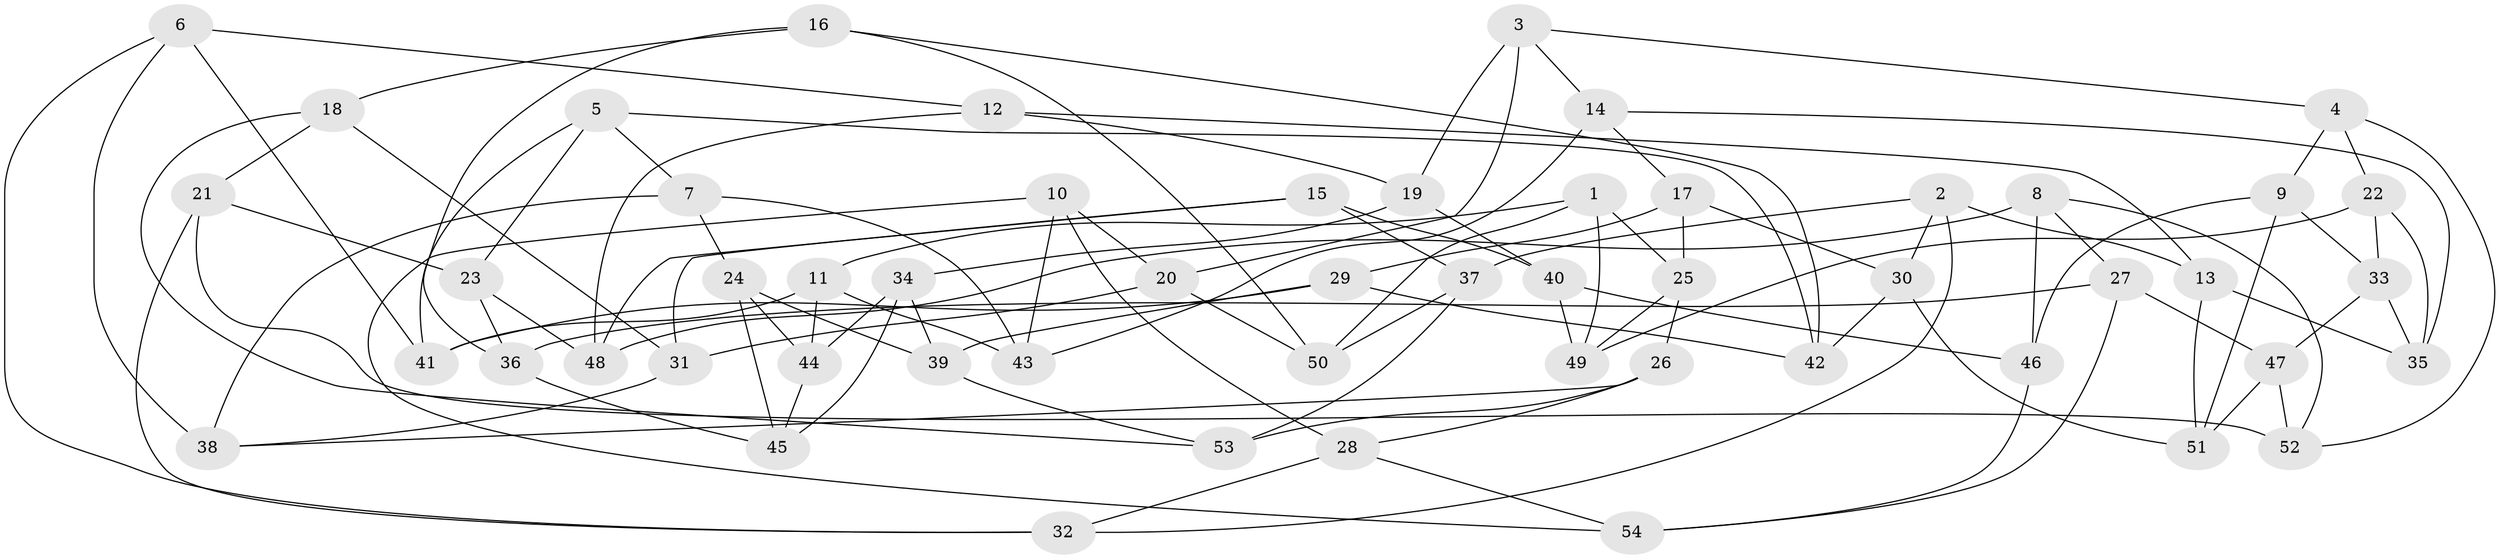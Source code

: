 // Generated by graph-tools (version 1.1) at 2025/56/03/09/25 04:56:54]
// undirected, 54 vertices, 108 edges
graph export_dot {
graph [start="1"]
  node [color=gray90,style=filled];
  1;
  2;
  3;
  4;
  5;
  6;
  7;
  8;
  9;
  10;
  11;
  12;
  13;
  14;
  15;
  16;
  17;
  18;
  19;
  20;
  21;
  22;
  23;
  24;
  25;
  26;
  27;
  28;
  29;
  30;
  31;
  32;
  33;
  34;
  35;
  36;
  37;
  38;
  39;
  40;
  41;
  42;
  43;
  44;
  45;
  46;
  47;
  48;
  49;
  50;
  51;
  52;
  53;
  54;
  1 -- 49;
  1 -- 25;
  1 -- 11;
  1 -- 50;
  2 -- 37;
  2 -- 32;
  2 -- 30;
  2 -- 13;
  3 -- 19;
  3 -- 4;
  3 -- 20;
  3 -- 14;
  4 -- 52;
  4 -- 22;
  4 -- 9;
  5 -- 41;
  5 -- 42;
  5 -- 7;
  5 -- 23;
  6 -- 38;
  6 -- 41;
  6 -- 12;
  6 -- 32;
  7 -- 38;
  7 -- 43;
  7 -- 24;
  8 -- 46;
  8 -- 48;
  8 -- 27;
  8 -- 52;
  9 -- 46;
  9 -- 51;
  9 -- 33;
  10 -- 20;
  10 -- 54;
  10 -- 28;
  10 -- 43;
  11 -- 41;
  11 -- 43;
  11 -- 44;
  12 -- 13;
  12 -- 19;
  12 -- 48;
  13 -- 35;
  13 -- 51;
  14 -- 17;
  14 -- 43;
  14 -- 35;
  15 -- 40;
  15 -- 48;
  15 -- 31;
  15 -- 37;
  16 -- 18;
  16 -- 50;
  16 -- 42;
  16 -- 36;
  17 -- 29;
  17 -- 30;
  17 -- 25;
  18 -- 31;
  18 -- 53;
  18 -- 21;
  19 -- 40;
  19 -- 34;
  20 -- 31;
  20 -- 50;
  21 -- 32;
  21 -- 52;
  21 -- 23;
  22 -- 35;
  22 -- 49;
  22 -- 33;
  23 -- 48;
  23 -- 36;
  24 -- 39;
  24 -- 45;
  24 -- 44;
  25 -- 49;
  25 -- 26;
  26 -- 28;
  26 -- 53;
  26 -- 38;
  27 -- 47;
  27 -- 36;
  27 -- 54;
  28 -- 32;
  28 -- 54;
  29 -- 42;
  29 -- 39;
  29 -- 41;
  30 -- 51;
  30 -- 42;
  31 -- 38;
  33 -- 47;
  33 -- 35;
  34 -- 39;
  34 -- 45;
  34 -- 44;
  36 -- 45;
  37 -- 53;
  37 -- 50;
  39 -- 53;
  40 -- 49;
  40 -- 46;
  44 -- 45;
  46 -- 54;
  47 -- 52;
  47 -- 51;
}
